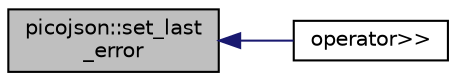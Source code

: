 digraph "picojson::set_last_error"
{
  edge [fontname="Helvetica",fontsize="10",labelfontname="Helvetica",labelfontsize="10"];
  node [fontname="Helvetica",fontsize="10",shape=record];
  rankdir="LR";
  Node158 [label="picojson::set_last\l_error",height=0.2,width=0.4,color="black", fillcolor="grey75", style="filled", fontcolor="black"];
  Node158 -> Node159 [dir="back",color="midnightblue",fontsize="10",style="solid",fontname="Helvetica"];
  Node159 [label="operator\>\>",height=0.2,width=0.4,color="black", fillcolor="white", style="filled",URL="$picojson_8h.html#acfc95c2071e57351861cfb83e1ed6491"];
}

